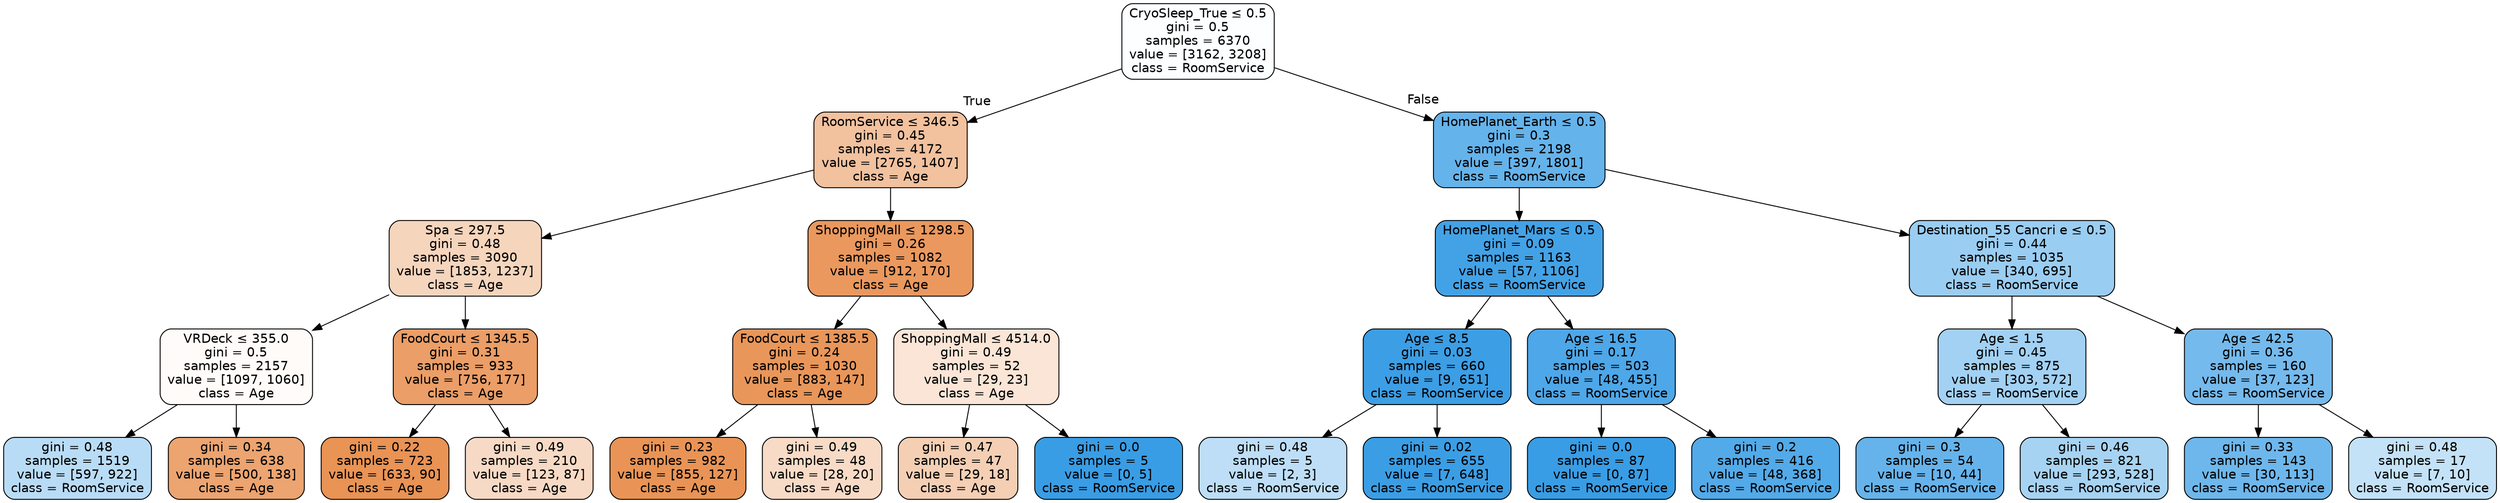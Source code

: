digraph Tree {
node [shape=box, style="filled, rounded", color="black", fontname="helvetica"] ;
edge [fontname="helvetica"] ;
0 [label=<CryoSleep_True &le; 0.5<br/>gini = 0.5<br/>samples = 6370<br/>value = [3162, 3208]<br/>class = RoomService>, fillcolor="#fcfeff"] ;
1 [label=<RoomService &le; 346.5<br/>gini = 0.45<br/>samples = 4172<br/>value = [2765, 1407]<br/>class = Age>, fillcolor="#f2c19e"] ;
0 -> 1 [labeldistance=2.5, labelangle=45, headlabel="True"] ;
2 [label=<Spa &le; 297.5<br/>gini = 0.48<br/>samples = 3090<br/>value = [1853, 1237]<br/>class = Age>, fillcolor="#f6d5bd"] ;
1 -> 2 ;
3 [label=<VRDeck &le; 355.0<br/>gini = 0.5<br/>samples = 2157<br/>value = [1097, 1060]<br/>class = Age>, fillcolor="#fefbf8"] ;
2 -> 3 ;
4 [label=<gini = 0.48<br/>samples = 1519<br/>value = [597, 922]<br/>class = RoomService>, fillcolor="#b9dcf6"] ;
3 -> 4 ;
5 [label=<gini = 0.34<br/>samples = 638<br/>value = [500, 138]<br/>class = Age>, fillcolor="#eca470"] ;
3 -> 5 ;
6 [label=<FoodCourt &le; 1345.5<br/>gini = 0.31<br/>samples = 933<br/>value = [756, 177]<br/>class = Age>, fillcolor="#eb9e67"] ;
2 -> 6 ;
7 [label=<gini = 0.22<br/>samples = 723<br/>value = [633, 90]<br/>class = Age>, fillcolor="#e99355"] ;
6 -> 7 ;
8 [label=<gini = 0.49<br/>samples = 210<br/>value = [123, 87]<br/>class = Age>, fillcolor="#f7dac5"] ;
6 -> 8 ;
9 [label=<ShoppingMall &le; 1298.5<br/>gini = 0.26<br/>samples = 1082<br/>value = [912, 170]<br/>class = Age>, fillcolor="#ea985e"] ;
1 -> 9 ;
10 [label=<FoodCourt &le; 1385.5<br/>gini = 0.24<br/>samples = 1030<br/>value = [883, 147]<br/>class = Age>, fillcolor="#e9965a"] ;
9 -> 10 ;
11 [label=<gini = 0.23<br/>samples = 982<br/>value = [855, 127]<br/>class = Age>, fillcolor="#e99456"] ;
10 -> 11 ;
12 [label=<gini = 0.49<br/>samples = 48<br/>value = [28, 20]<br/>class = Age>, fillcolor="#f8dbc6"] ;
10 -> 12 ;
13 [label=<ShoppingMall &le; 4514.0<br/>gini = 0.49<br/>samples = 52<br/>value = [29, 23]<br/>class = Age>, fillcolor="#fae5d6"] ;
9 -> 13 ;
14 [label=<gini = 0.47<br/>samples = 47<br/>value = [29, 18]<br/>class = Age>, fillcolor="#f5cfb4"] ;
13 -> 14 ;
15 [label=<gini = 0.0<br/>samples = 5<br/>value = [0, 5]<br/>class = RoomService>, fillcolor="#399de5"] ;
13 -> 15 ;
16 [label=<HomePlanet_Earth &le; 0.5<br/>gini = 0.3<br/>samples = 2198<br/>value = [397, 1801]<br/>class = RoomService>, fillcolor="#65b3eb"] ;
0 -> 16 [labeldistance=2.5, labelangle=-45, headlabel="False"] ;
17 [label=<HomePlanet_Mars &le; 0.5<br/>gini = 0.09<br/>samples = 1163<br/>value = [57, 1106]<br/>class = RoomService>, fillcolor="#43a2e6"] ;
16 -> 17 ;
18 [label=<Age &le; 8.5<br/>gini = 0.03<br/>samples = 660<br/>value = [9, 651]<br/>class = RoomService>, fillcolor="#3c9ee5"] ;
17 -> 18 ;
19 [label=<gini = 0.48<br/>samples = 5<br/>value = [2, 3]<br/>class = RoomService>, fillcolor="#bddef6"] ;
18 -> 19 ;
20 [label=<gini = 0.02<br/>samples = 655<br/>value = [7, 648]<br/>class = RoomService>, fillcolor="#3b9ee5"] ;
18 -> 20 ;
21 [label=<Age &le; 16.5<br/>gini = 0.17<br/>samples = 503<br/>value = [48, 455]<br/>class = RoomService>, fillcolor="#4ea7e8"] ;
17 -> 21 ;
22 [label=<gini = 0.0<br/>samples = 87<br/>value = [0, 87]<br/>class = RoomService>, fillcolor="#399de5"] ;
21 -> 22 ;
23 [label=<gini = 0.2<br/>samples = 416<br/>value = [48, 368]<br/>class = RoomService>, fillcolor="#53aae8"] ;
21 -> 23 ;
24 [label=<Destination_55 Cancri e &le; 0.5<br/>gini = 0.44<br/>samples = 1035<br/>value = [340, 695]<br/>class = RoomService>, fillcolor="#9acdf2"] ;
16 -> 24 ;
25 [label=<Age &le; 1.5<br/>gini = 0.45<br/>samples = 875<br/>value = [303, 572]<br/>class = RoomService>, fillcolor="#a2d1f3"] ;
24 -> 25 ;
26 [label=<gini = 0.3<br/>samples = 54<br/>value = [10, 44]<br/>class = RoomService>, fillcolor="#66b3eb"] ;
25 -> 26 ;
27 [label=<gini = 0.46<br/>samples = 821<br/>value = [293, 528]<br/>class = RoomService>, fillcolor="#a7d3f3"] ;
25 -> 27 ;
28 [label=<Age &le; 42.5<br/>gini = 0.36<br/>samples = 160<br/>value = [37, 123]<br/>class = RoomService>, fillcolor="#75baed"] ;
24 -> 28 ;
29 [label=<gini = 0.33<br/>samples = 143<br/>value = [30, 113]<br/>class = RoomService>, fillcolor="#6eb7ec"] ;
28 -> 29 ;
30 [label=<gini = 0.48<br/>samples = 17<br/>value = [7, 10]<br/>class = RoomService>, fillcolor="#c4e2f7"] ;
28 -> 30 ;
}